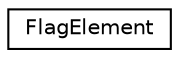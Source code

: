 digraph "Graphical Class Hierarchy"
{
  edge [fontname="Helvetica",fontsize="10",labelfontname="Helvetica",labelfontsize="10"];
  node [fontname="Helvetica",fontsize="10",shape=record];
  rankdir="LR";
  Node1 [label="FlagElement",height=0.2,width=0.4,color="black", fillcolor="white", style="filled",URL="$classFlagElement.html"];
}
